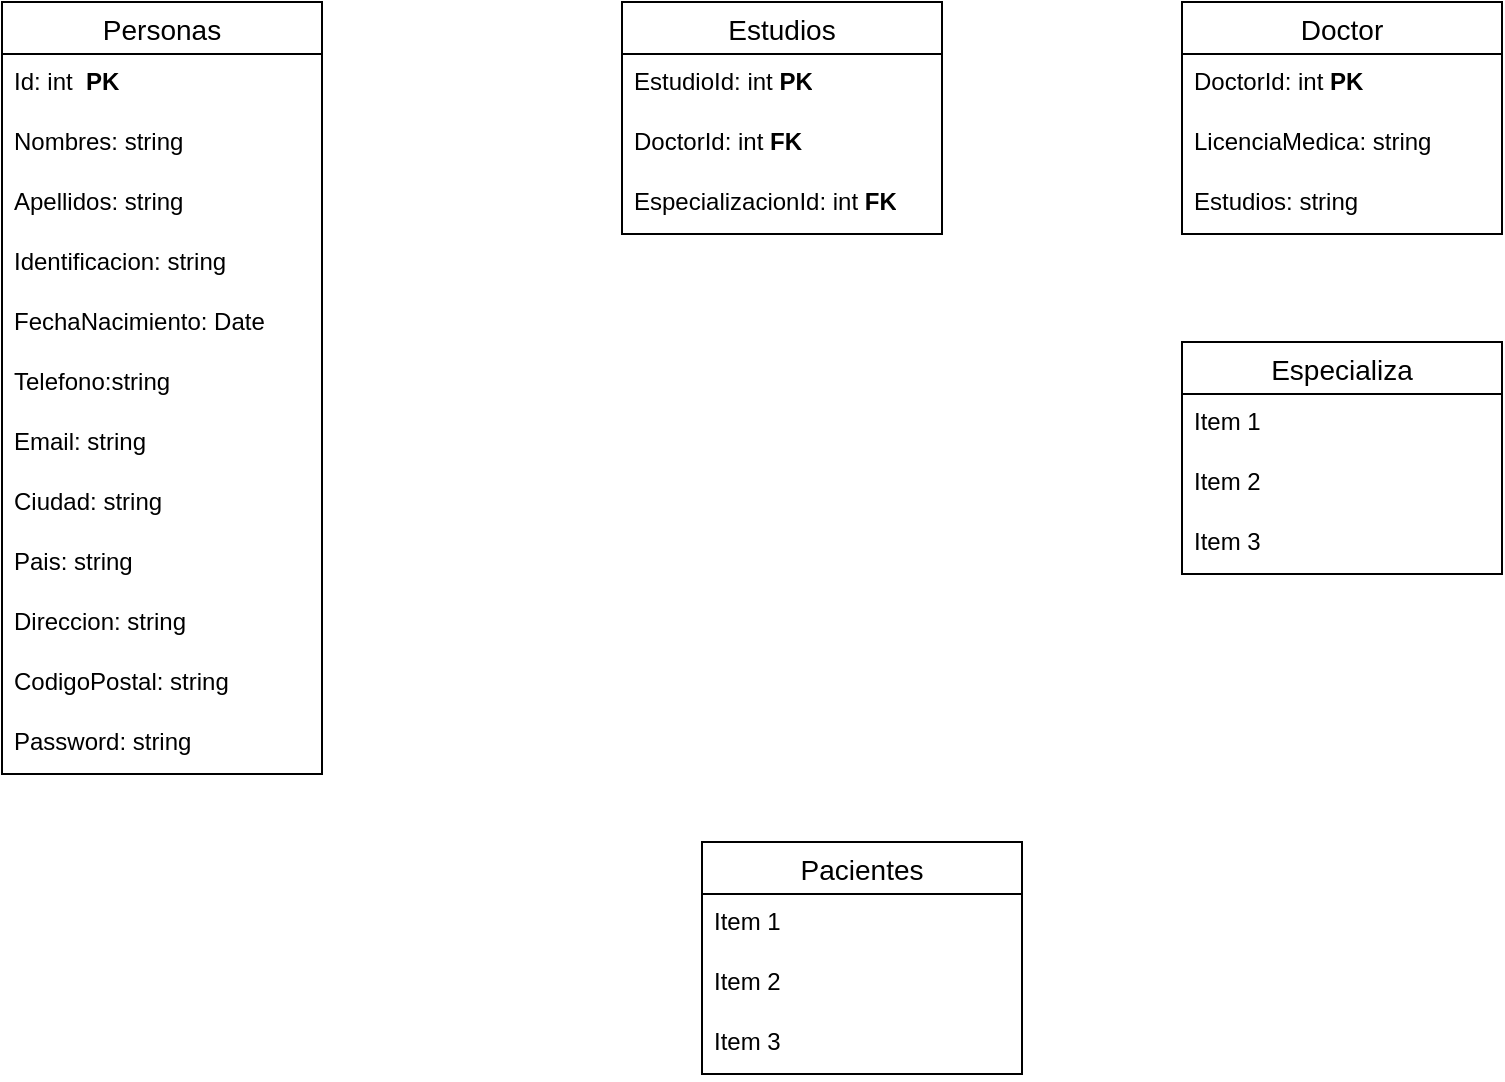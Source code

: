 <mxfile version="21.2.1" type="github">
  <diagram name="Página-1" id="pSOZWiFcLK-jRT-I9Wxa">
    <mxGraphModel dx="851" dy="476" grid="1" gridSize="10" guides="1" tooltips="1" connect="1" arrows="1" fold="1" page="1" pageScale="1" pageWidth="827" pageHeight="1169" math="0" shadow="0">
      <root>
        <mxCell id="0" />
        <mxCell id="1" parent="0" />
        <mxCell id="Kc0MogDfmRI-tjZ8E_rs-1" value="Personas" style="swimlane;fontStyle=0;childLayout=stackLayout;horizontal=1;startSize=26;horizontalStack=0;resizeParent=1;resizeParentMax=0;resizeLast=0;collapsible=1;marginBottom=0;align=center;fontSize=14;" vertex="1" parent="1">
          <mxGeometry x="40" y="40" width="160" height="386" as="geometry" />
        </mxCell>
        <mxCell id="Kc0MogDfmRI-tjZ8E_rs-2" value="Id: int&amp;nbsp;&lt;span style=&quot;white-space: pre;&quot;&gt;	&lt;/span&gt;&lt;b&gt;PK&lt;/b&gt;" style="text;strokeColor=none;fillColor=none;spacingLeft=4;spacingRight=4;overflow=hidden;rotatable=0;points=[[0,0.5],[1,0.5]];portConstraint=eastwest;fontSize=12;whiteSpace=wrap;html=1;" vertex="1" parent="Kc0MogDfmRI-tjZ8E_rs-1">
          <mxGeometry y="26" width="160" height="30" as="geometry" />
        </mxCell>
        <mxCell id="Kc0MogDfmRI-tjZ8E_rs-3" value="Nombres: string" style="text;strokeColor=none;fillColor=none;spacingLeft=4;spacingRight=4;overflow=hidden;rotatable=0;points=[[0,0.5],[1,0.5]];portConstraint=eastwest;fontSize=12;whiteSpace=wrap;html=1;" vertex="1" parent="Kc0MogDfmRI-tjZ8E_rs-1">
          <mxGeometry y="56" width="160" height="30" as="geometry" />
        </mxCell>
        <mxCell id="Kc0MogDfmRI-tjZ8E_rs-4" value="Apellidos: string" style="text;strokeColor=none;fillColor=none;spacingLeft=4;spacingRight=4;overflow=hidden;rotatable=0;points=[[0,0.5],[1,0.5]];portConstraint=eastwest;fontSize=12;whiteSpace=wrap;html=1;" vertex="1" parent="Kc0MogDfmRI-tjZ8E_rs-1">
          <mxGeometry y="86" width="160" height="30" as="geometry" />
        </mxCell>
        <mxCell id="Kc0MogDfmRI-tjZ8E_rs-13" value="Identificacion: string" style="text;strokeColor=none;fillColor=none;spacingLeft=4;spacingRight=4;overflow=hidden;rotatable=0;points=[[0,0.5],[1,0.5]];portConstraint=eastwest;fontSize=12;whiteSpace=wrap;html=1;" vertex="1" parent="Kc0MogDfmRI-tjZ8E_rs-1">
          <mxGeometry y="116" width="160" height="30" as="geometry" />
        </mxCell>
        <mxCell id="Kc0MogDfmRI-tjZ8E_rs-14" value="FechaNacimiento: Date" style="text;strokeColor=none;fillColor=none;spacingLeft=4;spacingRight=4;overflow=hidden;rotatable=0;points=[[0,0.5],[1,0.5]];portConstraint=eastwest;fontSize=12;whiteSpace=wrap;html=1;" vertex="1" parent="Kc0MogDfmRI-tjZ8E_rs-1">
          <mxGeometry y="146" width="160" height="30" as="geometry" />
        </mxCell>
        <mxCell id="Kc0MogDfmRI-tjZ8E_rs-15" value="Telefono:string" style="text;strokeColor=none;fillColor=none;spacingLeft=4;spacingRight=4;overflow=hidden;rotatable=0;points=[[0,0.5],[1,0.5]];portConstraint=eastwest;fontSize=12;whiteSpace=wrap;html=1;" vertex="1" parent="Kc0MogDfmRI-tjZ8E_rs-1">
          <mxGeometry y="176" width="160" height="30" as="geometry" />
        </mxCell>
        <mxCell id="Kc0MogDfmRI-tjZ8E_rs-16" value="Email: string" style="text;strokeColor=none;fillColor=none;spacingLeft=4;spacingRight=4;overflow=hidden;rotatable=0;points=[[0,0.5],[1,0.5]];portConstraint=eastwest;fontSize=12;whiteSpace=wrap;html=1;" vertex="1" parent="Kc0MogDfmRI-tjZ8E_rs-1">
          <mxGeometry y="206" width="160" height="30" as="geometry" />
        </mxCell>
        <mxCell id="Kc0MogDfmRI-tjZ8E_rs-17" value="Ciudad: string" style="text;strokeColor=none;fillColor=none;spacingLeft=4;spacingRight=4;overflow=hidden;rotatable=0;points=[[0,0.5],[1,0.5]];portConstraint=eastwest;fontSize=12;whiteSpace=wrap;html=1;" vertex="1" parent="Kc0MogDfmRI-tjZ8E_rs-1">
          <mxGeometry y="236" width="160" height="30" as="geometry" />
        </mxCell>
        <mxCell id="Kc0MogDfmRI-tjZ8E_rs-18" value="Pais: string" style="text;strokeColor=none;fillColor=none;spacingLeft=4;spacingRight=4;overflow=hidden;rotatable=0;points=[[0,0.5],[1,0.5]];portConstraint=eastwest;fontSize=12;whiteSpace=wrap;html=1;" vertex="1" parent="Kc0MogDfmRI-tjZ8E_rs-1">
          <mxGeometry y="266" width="160" height="30" as="geometry" />
        </mxCell>
        <mxCell id="Kc0MogDfmRI-tjZ8E_rs-19" value="Direccion: string" style="text;strokeColor=none;fillColor=none;spacingLeft=4;spacingRight=4;overflow=hidden;rotatable=0;points=[[0,0.5],[1,0.5]];portConstraint=eastwest;fontSize=12;whiteSpace=wrap;html=1;" vertex="1" parent="Kc0MogDfmRI-tjZ8E_rs-1">
          <mxGeometry y="296" width="160" height="30" as="geometry" />
        </mxCell>
        <mxCell id="Kc0MogDfmRI-tjZ8E_rs-20" value="CodigoPostal: string" style="text;strokeColor=none;fillColor=none;spacingLeft=4;spacingRight=4;overflow=hidden;rotatable=0;points=[[0,0.5],[1,0.5]];portConstraint=eastwest;fontSize=12;whiteSpace=wrap;html=1;" vertex="1" parent="Kc0MogDfmRI-tjZ8E_rs-1">
          <mxGeometry y="326" width="160" height="30" as="geometry" />
        </mxCell>
        <mxCell id="Kc0MogDfmRI-tjZ8E_rs-21" value="Password: string" style="text;strokeColor=none;fillColor=none;spacingLeft=4;spacingRight=4;overflow=hidden;rotatable=0;points=[[0,0.5],[1,0.5]];portConstraint=eastwest;fontSize=12;whiteSpace=wrap;html=1;" vertex="1" parent="Kc0MogDfmRI-tjZ8E_rs-1">
          <mxGeometry y="356" width="160" height="30" as="geometry" />
        </mxCell>
        <mxCell id="Kc0MogDfmRI-tjZ8E_rs-5" value="Pacientes" style="swimlane;fontStyle=0;childLayout=stackLayout;horizontal=1;startSize=26;horizontalStack=0;resizeParent=1;resizeParentMax=0;resizeLast=0;collapsible=1;marginBottom=0;align=center;fontSize=14;" vertex="1" parent="1">
          <mxGeometry x="390" y="460" width="160" height="116" as="geometry" />
        </mxCell>
        <mxCell id="Kc0MogDfmRI-tjZ8E_rs-6" value="Item 1" style="text;strokeColor=none;fillColor=none;spacingLeft=4;spacingRight=4;overflow=hidden;rotatable=0;points=[[0,0.5],[1,0.5]];portConstraint=eastwest;fontSize=12;whiteSpace=wrap;html=1;" vertex="1" parent="Kc0MogDfmRI-tjZ8E_rs-5">
          <mxGeometry y="26" width="160" height="30" as="geometry" />
        </mxCell>
        <mxCell id="Kc0MogDfmRI-tjZ8E_rs-7" value="Item 2" style="text;strokeColor=none;fillColor=none;spacingLeft=4;spacingRight=4;overflow=hidden;rotatable=0;points=[[0,0.5],[1,0.5]];portConstraint=eastwest;fontSize=12;whiteSpace=wrap;html=1;" vertex="1" parent="Kc0MogDfmRI-tjZ8E_rs-5">
          <mxGeometry y="56" width="160" height="30" as="geometry" />
        </mxCell>
        <mxCell id="Kc0MogDfmRI-tjZ8E_rs-8" value="Item 3" style="text;strokeColor=none;fillColor=none;spacingLeft=4;spacingRight=4;overflow=hidden;rotatable=0;points=[[0,0.5],[1,0.5]];portConstraint=eastwest;fontSize=12;whiteSpace=wrap;html=1;" vertex="1" parent="Kc0MogDfmRI-tjZ8E_rs-5">
          <mxGeometry y="86" width="160" height="30" as="geometry" />
        </mxCell>
        <mxCell id="Kc0MogDfmRI-tjZ8E_rs-9" value="Doctor" style="swimlane;fontStyle=0;childLayout=stackLayout;horizontal=1;startSize=26;horizontalStack=0;resizeParent=1;resizeParentMax=0;resizeLast=0;collapsible=1;marginBottom=0;align=center;fontSize=14;" vertex="1" parent="1">
          <mxGeometry x="630" y="40" width="160" height="116" as="geometry" />
        </mxCell>
        <mxCell id="Kc0MogDfmRI-tjZ8E_rs-10" value="DoctorId: int &lt;b&gt;PK&lt;/b&gt;" style="text;strokeColor=none;fillColor=none;spacingLeft=4;spacingRight=4;overflow=hidden;rotatable=0;points=[[0,0.5],[1,0.5]];portConstraint=eastwest;fontSize=12;whiteSpace=wrap;html=1;" vertex="1" parent="Kc0MogDfmRI-tjZ8E_rs-9">
          <mxGeometry y="26" width="160" height="30" as="geometry" />
        </mxCell>
        <mxCell id="Kc0MogDfmRI-tjZ8E_rs-11" value="LicenciaMedica: string" style="text;strokeColor=none;fillColor=none;spacingLeft=4;spacingRight=4;overflow=hidden;rotatable=0;points=[[0,0.5],[1,0.5]];portConstraint=eastwest;fontSize=12;whiteSpace=wrap;html=1;" vertex="1" parent="Kc0MogDfmRI-tjZ8E_rs-9">
          <mxGeometry y="56" width="160" height="30" as="geometry" />
        </mxCell>
        <mxCell id="Kc0MogDfmRI-tjZ8E_rs-12" value="Estudios: string" style="text;strokeColor=none;fillColor=none;spacingLeft=4;spacingRight=4;overflow=hidden;rotatable=0;points=[[0,0.5],[1,0.5]];portConstraint=eastwest;fontSize=12;whiteSpace=wrap;html=1;" vertex="1" parent="Kc0MogDfmRI-tjZ8E_rs-9">
          <mxGeometry y="86" width="160" height="30" as="geometry" />
        </mxCell>
        <mxCell id="Kc0MogDfmRI-tjZ8E_rs-29" value="Estudios" style="swimlane;fontStyle=0;childLayout=stackLayout;horizontal=1;startSize=26;horizontalStack=0;resizeParent=1;resizeParentMax=0;resizeLast=0;collapsible=1;marginBottom=0;align=center;fontSize=14;" vertex="1" parent="1">
          <mxGeometry x="350" y="40" width="160" height="116" as="geometry" />
        </mxCell>
        <mxCell id="Kc0MogDfmRI-tjZ8E_rs-30" value="EstudioId: int &lt;b&gt;PK&lt;/b&gt;" style="text;strokeColor=none;fillColor=none;spacingLeft=4;spacingRight=4;overflow=hidden;rotatable=0;points=[[0,0.5],[1,0.5]];portConstraint=eastwest;fontSize=12;whiteSpace=wrap;html=1;" vertex="1" parent="Kc0MogDfmRI-tjZ8E_rs-29">
          <mxGeometry y="26" width="160" height="30" as="geometry" />
        </mxCell>
        <mxCell id="Kc0MogDfmRI-tjZ8E_rs-31" value="DoctorId: int &lt;b&gt;FK&lt;/b&gt;" style="text;strokeColor=none;fillColor=none;spacingLeft=4;spacingRight=4;overflow=hidden;rotatable=0;points=[[0,0.5],[1,0.5]];portConstraint=eastwest;fontSize=12;whiteSpace=wrap;html=1;" vertex="1" parent="Kc0MogDfmRI-tjZ8E_rs-29">
          <mxGeometry y="56" width="160" height="30" as="geometry" />
        </mxCell>
        <mxCell id="Kc0MogDfmRI-tjZ8E_rs-32" value="EspecializacionId: int &lt;b&gt;FK&lt;/b&gt;" style="text;strokeColor=none;fillColor=none;spacingLeft=4;spacingRight=4;overflow=hidden;rotatable=0;points=[[0,0.5],[1,0.5]];portConstraint=eastwest;fontSize=12;whiteSpace=wrap;html=1;" vertex="1" parent="Kc0MogDfmRI-tjZ8E_rs-29">
          <mxGeometry y="86" width="160" height="30" as="geometry" />
        </mxCell>
        <mxCell id="Kc0MogDfmRI-tjZ8E_rs-33" value="Especializa" style="swimlane;fontStyle=0;childLayout=stackLayout;horizontal=1;startSize=26;horizontalStack=0;resizeParent=1;resizeParentMax=0;resizeLast=0;collapsible=1;marginBottom=0;align=center;fontSize=14;" vertex="1" parent="1">
          <mxGeometry x="630" y="210" width="160" height="116" as="geometry" />
        </mxCell>
        <mxCell id="Kc0MogDfmRI-tjZ8E_rs-34" value="Item 1" style="text;strokeColor=none;fillColor=none;spacingLeft=4;spacingRight=4;overflow=hidden;rotatable=0;points=[[0,0.5],[1,0.5]];portConstraint=eastwest;fontSize=12;whiteSpace=wrap;html=1;" vertex="1" parent="Kc0MogDfmRI-tjZ8E_rs-33">
          <mxGeometry y="26" width="160" height="30" as="geometry" />
        </mxCell>
        <mxCell id="Kc0MogDfmRI-tjZ8E_rs-35" value="Item 2" style="text;strokeColor=none;fillColor=none;spacingLeft=4;spacingRight=4;overflow=hidden;rotatable=0;points=[[0,0.5],[1,0.5]];portConstraint=eastwest;fontSize=12;whiteSpace=wrap;html=1;" vertex="1" parent="Kc0MogDfmRI-tjZ8E_rs-33">
          <mxGeometry y="56" width="160" height="30" as="geometry" />
        </mxCell>
        <mxCell id="Kc0MogDfmRI-tjZ8E_rs-36" value="Item 3" style="text;strokeColor=none;fillColor=none;spacingLeft=4;spacingRight=4;overflow=hidden;rotatable=0;points=[[0,0.5],[1,0.5]];portConstraint=eastwest;fontSize=12;whiteSpace=wrap;html=1;" vertex="1" parent="Kc0MogDfmRI-tjZ8E_rs-33">
          <mxGeometry y="86" width="160" height="30" as="geometry" />
        </mxCell>
      </root>
    </mxGraphModel>
  </diagram>
</mxfile>
